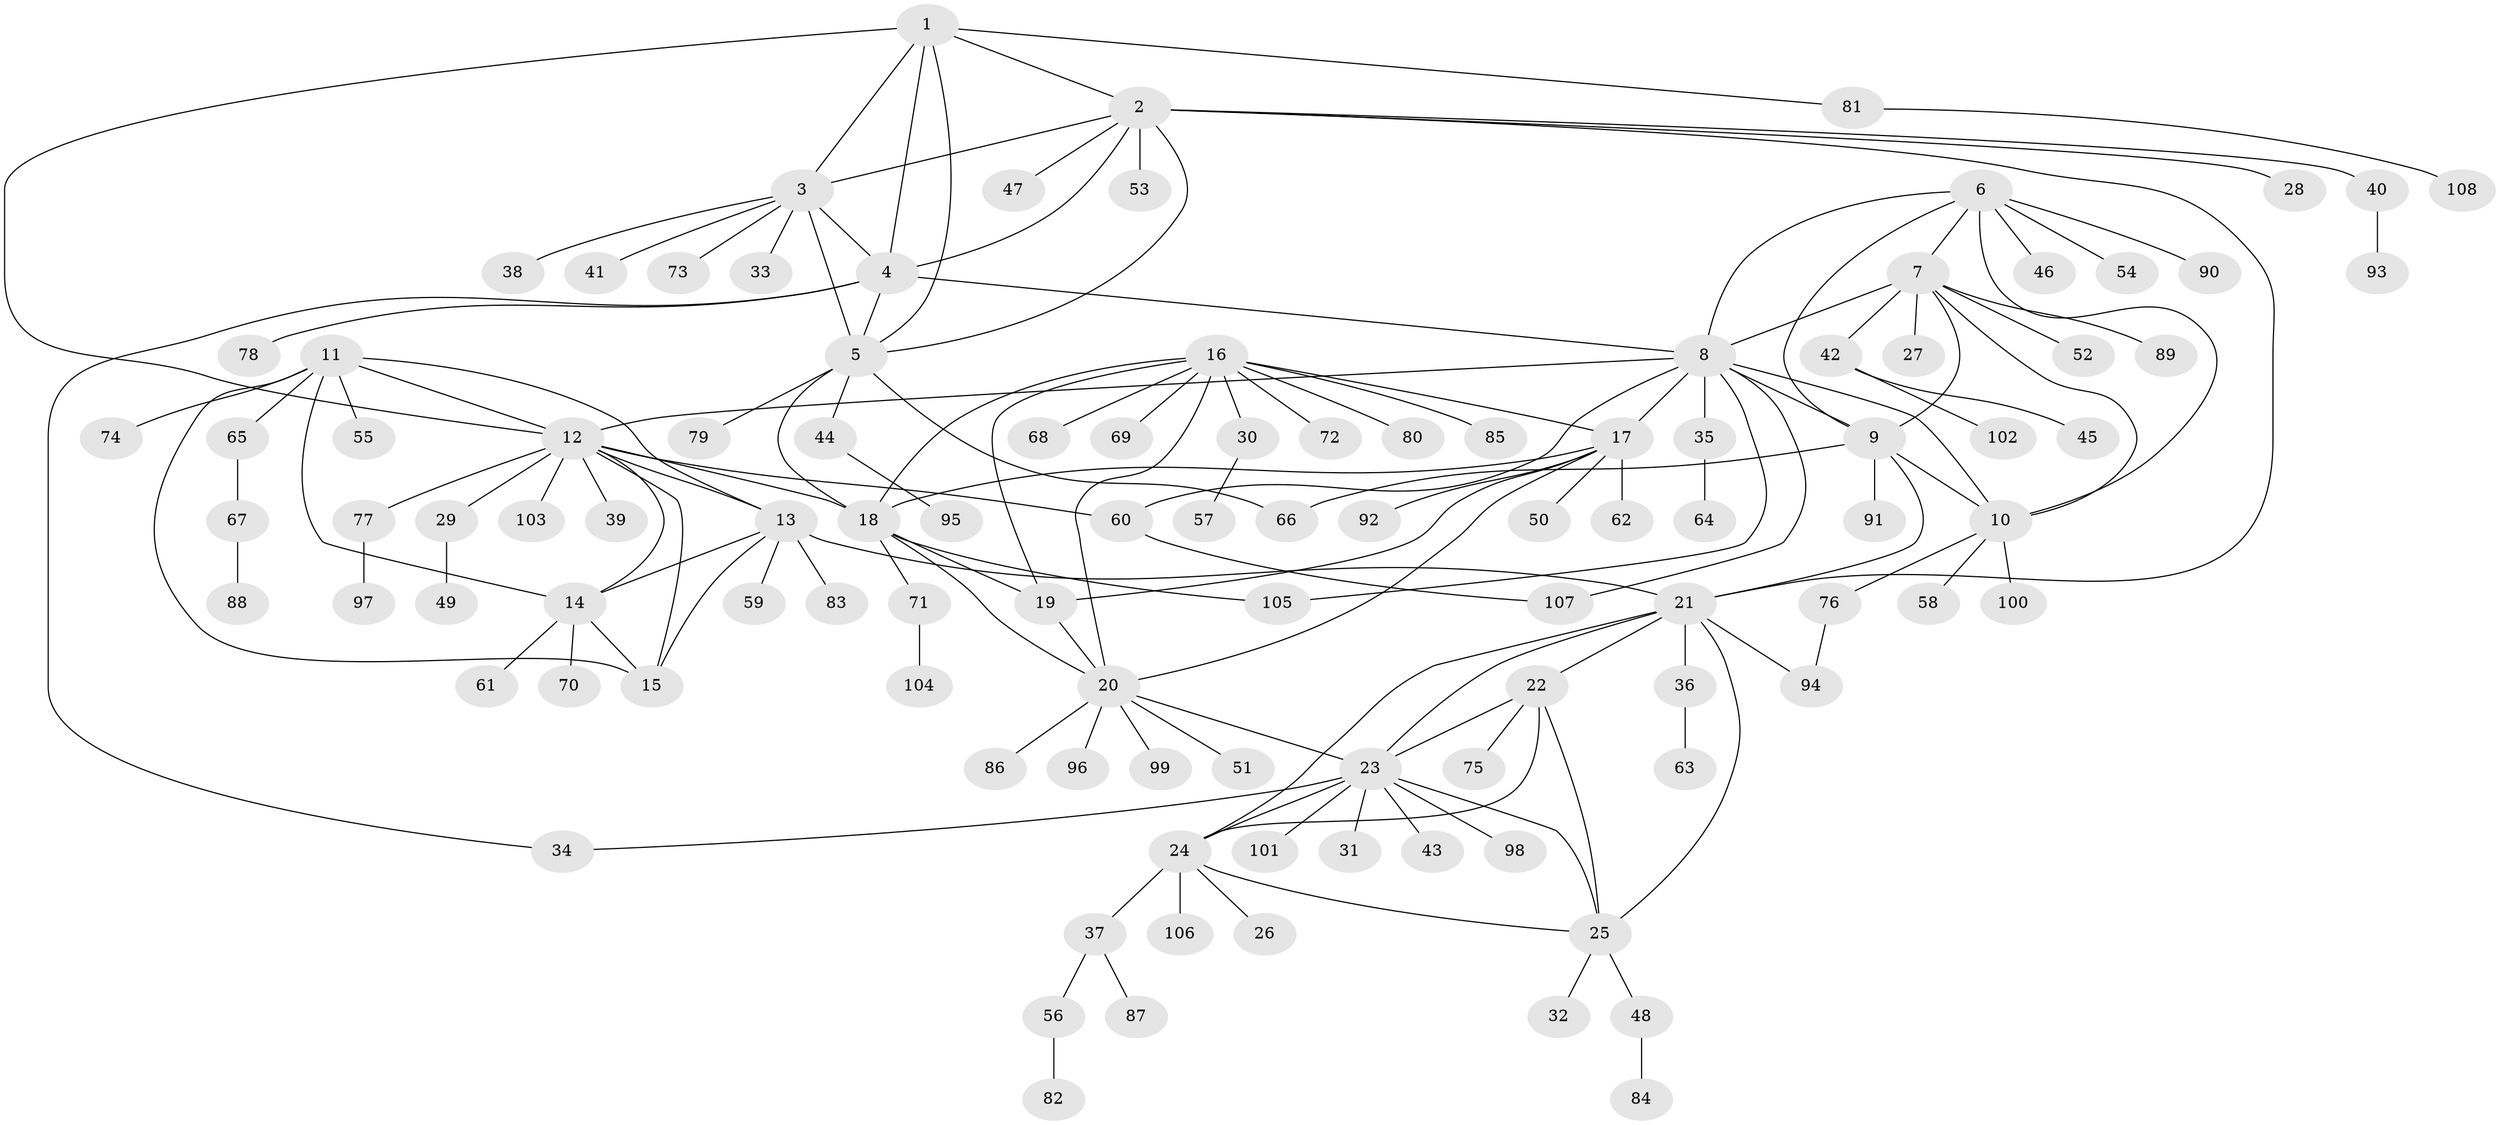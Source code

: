 // coarse degree distribution, {6: 0.10526315789473684, 8: 0.039473684210526314, 4: 0.05263157894736842, 7: 0.039473684210526314, 9: 0.05263157894736842, 10: 0.013157894736842105, 5: 0.02631578947368421, 1: 0.5, 2: 0.15789473684210525, 3: 0.013157894736842105}
// Generated by graph-tools (version 1.1) at 2025/52/03/04/25 22:52:22]
// undirected, 108 vertices, 149 edges
graph export_dot {
  node [color=gray90,style=filled];
  1;
  2;
  3;
  4;
  5;
  6;
  7;
  8;
  9;
  10;
  11;
  12;
  13;
  14;
  15;
  16;
  17;
  18;
  19;
  20;
  21;
  22;
  23;
  24;
  25;
  26;
  27;
  28;
  29;
  30;
  31;
  32;
  33;
  34;
  35;
  36;
  37;
  38;
  39;
  40;
  41;
  42;
  43;
  44;
  45;
  46;
  47;
  48;
  49;
  50;
  51;
  52;
  53;
  54;
  55;
  56;
  57;
  58;
  59;
  60;
  61;
  62;
  63;
  64;
  65;
  66;
  67;
  68;
  69;
  70;
  71;
  72;
  73;
  74;
  75;
  76;
  77;
  78;
  79;
  80;
  81;
  82;
  83;
  84;
  85;
  86;
  87;
  88;
  89;
  90;
  91;
  92;
  93;
  94;
  95;
  96;
  97;
  98;
  99;
  100;
  101;
  102;
  103;
  104;
  105;
  106;
  107;
  108;
  1 -- 2;
  1 -- 3;
  1 -- 4;
  1 -- 5;
  1 -- 12;
  1 -- 81;
  2 -- 3;
  2 -- 4;
  2 -- 5;
  2 -- 21;
  2 -- 28;
  2 -- 40;
  2 -- 47;
  2 -- 53;
  3 -- 4;
  3 -- 5;
  3 -- 33;
  3 -- 38;
  3 -- 41;
  3 -- 73;
  4 -- 5;
  4 -- 8;
  4 -- 34;
  4 -- 78;
  5 -- 18;
  5 -- 44;
  5 -- 66;
  5 -- 79;
  6 -- 7;
  6 -- 8;
  6 -- 9;
  6 -- 10;
  6 -- 46;
  6 -- 54;
  6 -- 90;
  7 -- 8;
  7 -- 9;
  7 -- 10;
  7 -- 27;
  7 -- 42;
  7 -- 52;
  7 -- 89;
  8 -- 9;
  8 -- 10;
  8 -- 12;
  8 -- 17;
  8 -- 35;
  8 -- 60;
  8 -- 105;
  8 -- 107;
  9 -- 10;
  9 -- 21;
  9 -- 66;
  9 -- 91;
  10 -- 58;
  10 -- 76;
  10 -- 100;
  11 -- 12;
  11 -- 13;
  11 -- 14;
  11 -- 15;
  11 -- 55;
  11 -- 65;
  11 -- 74;
  12 -- 13;
  12 -- 14;
  12 -- 15;
  12 -- 18;
  12 -- 29;
  12 -- 39;
  12 -- 60;
  12 -- 77;
  12 -- 103;
  13 -- 14;
  13 -- 15;
  13 -- 21;
  13 -- 59;
  13 -- 83;
  14 -- 15;
  14 -- 61;
  14 -- 70;
  16 -- 17;
  16 -- 18;
  16 -- 19;
  16 -- 20;
  16 -- 30;
  16 -- 68;
  16 -- 69;
  16 -- 72;
  16 -- 80;
  16 -- 85;
  17 -- 18;
  17 -- 19;
  17 -- 20;
  17 -- 50;
  17 -- 62;
  17 -- 92;
  18 -- 19;
  18 -- 20;
  18 -- 71;
  18 -- 105;
  19 -- 20;
  20 -- 23;
  20 -- 51;
  20 -- 86;
  20 -- 96;
  20 -- 99;
  21 -- 22;
  21 -- 23;
  21 -- 24;
  21 -- 25;
  21 -- 36;
  21 -- 94;
  22 -- 23;
  22 -- 24;
  22 -- 25;
  22 -- 75;
  23 -- 24;
  23 -- 25;
  23 -- 31;
  23 -- 34;
  23 -- 43;
  23 -- 98;
  23 -- 101;
  24 -- 25;
  24 -- 26;
  24 -- 37;
  24 -- 106;
  25 -- 32;
  25 -- 48;
  29 -- 49;
  30 -- 57;
  35 -- 64;
  36 -- 63;
  37 -- 56;
  37 -- 87;
  40 -- 93;
  42 -- 45;
  42 -- 102;
  44 -- 95;
  48 -- 84;
  56 -- 82;
  60 -- 107;
  65 -- 67;
  67 -- 88;
  71 -- 104;
  76 -- 94;
  77 -- 97;
  81 -- 108;
}
